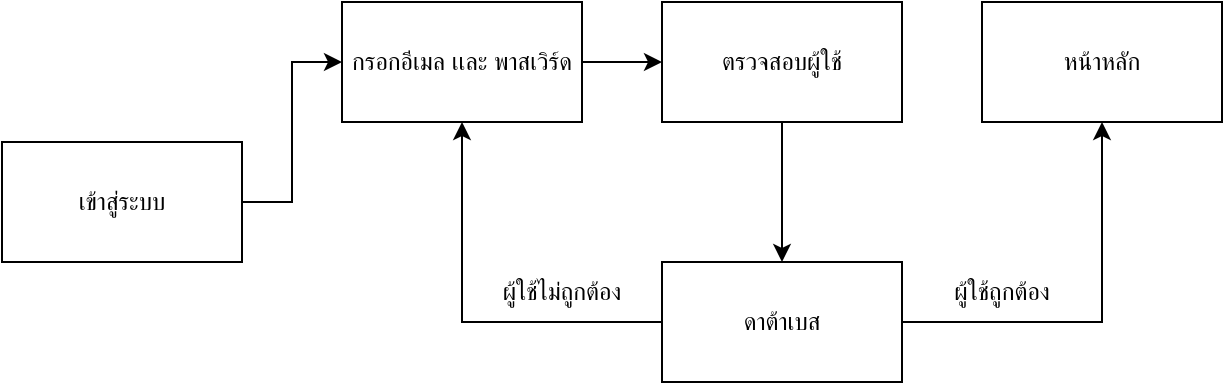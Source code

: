 <mxfile version="20.1.1" type="device"><diagram id="jKG7tnN5kGv02Q537jIL" name="Page-1"><mxGraphModel dx="868" dy="482" grid="1" gridSize="10" guides="1" tooltips="1" connect="1" arrows="1" fold="1" page="1" pageScale="1" pageWidth="827" pageHeight="1169" math="0" shadow="0"><root><mxCell id="0"/><mxCell id="1" parent="0"/><mxCell id="9NFfEdKRC3Tl1CiwOgmQ-12" style="edgeStyle=orthogonalEdgeStyle;rounded=0;orthogonalLoop=1;jettySize=auto;html=1;exitX=1;exitY=0.5;exitDx=0;exitDy=0;entryX=0;entryY=0.5;entryDx=0;entryDy=0;" edge="1" parent="1" source="9NFfEdKRC3Tl1CiwOgmQ-1" target="9NFfEdKRC3Tl1CiwOgmQ-2"><mxGeometry relative="1" as="geometry"/></mxCell><mxCell id="9NFfEdKRC3Tl1CiwOgmQ-1" value="เข้าสู่ระบบ" style="rounded=0;whiteSpace=wrap;html=1;" vertex="1" parent="1"><mxGeometry x="140" y="260" width="120" height="60" as="geometry"/></mxCell><mxCell id="9NFfEdKRC3Tl1CiwOgmQ-8" style="edgeStyle=orthogonalEdgeStyle;rounded=0;orthogonalLoop=1;jettySize=auto;html=1;exitX=1;exitY=0.5;exitDx=0;exitDy=0;" edge="1" parent="1" source="9NFfEdKRC3Tl1CiwOgmQ-2" target="9NFfEdKRC3Tl1CiwOgmQ-3"><mxGeometry relative="1" as="geometry"/></mxCell><mxCell id="9NFfEdKRC3Tl1CiwOgmQ-2" value="กรอกอีเมล เเละ พาสเวิร์ด" style="rounded=0;whiteSpace=wrap;html=1;" vertex="1" parent="1"><mxGeometry x="310" y="190" width="120" height="60" as="geometry"/></mxCell><mxCell id="9NFfEdKRC3Tl1CiwOgmQ-5" style="edgeStyle=orthogonalEdgeStyle;rounded=0;orthogonalLoop=1;jettySize=auto;html=1;exitX=0.5;exitY=1;exitDx=0;exitDy=0;entryX=0.5;entryY=0;entryDx=0;entryDy=0;" edge="1" parent="1" source="9NFfEdKRC3Tl1CiwOgmQ-3" target="9NFfEdKRC3Tl1CiwOgmQ-4"><mxGeometry relative="1" as="geometry"/></mxCell><mxCell id="9NFfEdKRC3Tl1CiwOgmQ-3" value="ตรวจสอบผู้ใช้" style="rounded=0;whiteSpace=wrap;html=1;" vertex="1" parent="1"><mxGeometry x="470" y="190" width="120" height="60" as="geometry"/></mxCell><mxCell id="9NFfEdKRC3Tl1CiwOgmQ-6" style="edgeStyle=orthogonalEdgeStyle;rounded=0;orthogonalLoop=1;jettySize=auto;html=1;exitX=0;exitY=0.5;exitDx=0;exitDy=0;entryX=0.5;entryY=1;entryDx=0;entryDy=0;" edge="1" parent="1" source="9NFfEdKRC3Tl1CiwOgmQ-4" target="9NFfEdKRC3Tl1CiwOgmQ-2"><mxGeometry relative="1" as="geometry"/></mxCell><mxCell id="9NFfEdKRC3Tl1CiwOgmQ-9" style="edgeStyle=orthogonalEdgeStyle;rounded=0;orthogonalLoop=1;jettySize=auto;html=1;exitX=1;exitY=0.5;exitDx=0;exitDy=0;entryX=0.5;entryY=1;entryDx=0;entryDy=0;" edge="1" parent="1" source="9NFfEdKRC3Tl1CiwOgmQ-4" target="9NFfEdKRC3Tl1CiwOgmQ-7"><mxGeometry relative="1" as="geometry"/></mxCell><mxCell id="9NFfEdKRC3Tl1CiwOgmQ-4" value="ดาต้าเบส" style="rounded=0;whiteSpace=wrap;html=1;" vertex="1" parent="1"><mxGeometry x="470" y="320" width="120" height="60" as="geometry"/></mxCell><mxCell id="9NFfEdKRC3Tl1CiwOgmQ-7" value="หน้าหลัก" style="rounded=0;whiteSpace=wrap;html=1;" vertex="1" parent="1"><mxGeometry x="630" y="190" width="120" height="60" as="geometry"/></mxCell><mxCell id="9NFfEdKRC3Tl1CiwOgmQ-10" value="ผู้ใช้ถูกต้อง" style="text;html=1;strokeColor=none;fillColor=none;align=center;verticalAlign=middle;whiteSpace=wrap;rounded=0;" vertex="1" parent="1"><mxGeometry x="610" y="320" width="60" height="30" as="geometry"/></mxCell><mxCell id="9NFfEdKRC3Tl1CiwOgmQ-11" value="ผู้ใช้ไม่ถูกต้อง" style="text;html=1;strokeColor=none;fillColor=none;align=center;verticalAlign=middle;whiteSpace=wrap;rounded=0;" vertex="1" parent="1"><mxGeometry x="380" y="320" width="80" height="30" as="geometry"/></mxCell></root></mxGraphModel></diagram></mxfile>